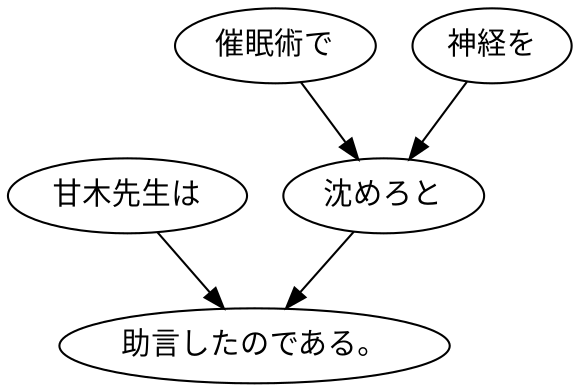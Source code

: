 digraph graph5550 {
	node0 [label="甘木先生は"];
	node1 [label="催眠術で"];
	node2 [label="神経を"];
	node3 [label="沈めろと"];
	node4 [label="助言したのである。"];
	node0 -> node4;
	node1 -> node3;
	node2 -> node3;
	node3 -> node4;
}
